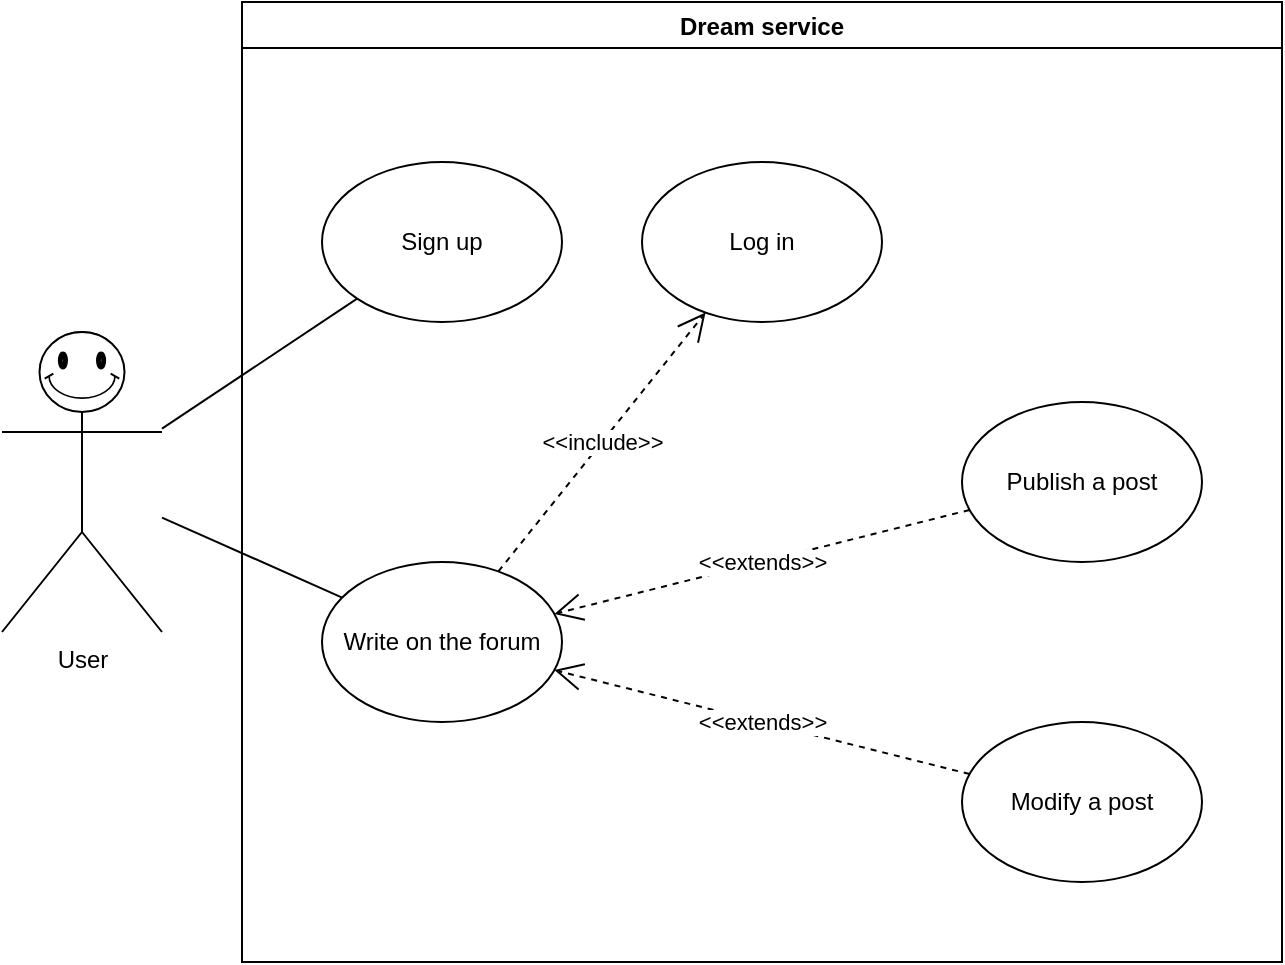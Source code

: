<mxfile version="15.8.4" type="device" pages="4"><diagram id="XfYy83Z87ntZW18wI58Q" name="User"><mxGraphModel dx="1662" dy="865" grid="1" gridSize="10" guides="1" tooltips="1" connect="1" arrows="1" fold="1" page="1" pageScale="1" pageWidth="827" pageHeight="1169" math="0" shadow="0"><root><mxCell id="0"/><mxCell id="1" parent="0"/><mxCell id="xO6xsQKZgC9jTwOUbPj6-1" value="User&lt;br&gt;" style="shape=umlActor;verticalLabelPosition=bottom;verticalAlign=top;html=1;outlineConnect=0;" parent="1" vertex="1"><mxGeometry x="80" y="285" width="80" height="150" as="geometry"/></mxCell><mxCell id="xO6xsQKZgC9jTwOUbPj6-6" value="Dream service" style="swimlane;" parent="1" vertex="1"><mxGeometry x="200" y="120" width="520" height="480" as="geometry"/></mxCell><mxCell id="xO6xsQKZgC9jTwOUbPj6-9" value="Sign up" style="ellipse;whiteSpace=wrap;html=1;" parent="xO6xsQKZgC9jTwOUbPj6-6" vertex="1"><mxGeometry x="40" y="80" width="120" height="80" as="geometry"/></mxCell><mxCell id="xO6xsQKZgC9jTwOUbPj6-14" value="Publish a post" style="ellipse;whiteSpace=wrap;html=1;" parent="xO6xsQKZgC9jTwOUbPj6-6" vertex="1"><mxGeometry x="360" y="200" width="120" height="80" as="geometry"/></mxCell><mxCell id="xO6xsQKZgC9jTwOUbPj6-15" value="Modify a post" style="ellipse;whiteSpace=wrap;html=1;" parent="xO6xsQKZgC9jTwOUbPj6-6" vertex="1"><mxGeometry x="360" y="360" width="120" height="80" as="geometry"/></mxCell><mxCell id="xO6xsQKZgC9jTwOUbPj6-18" value="Log in" style="ellipse;whiteSpace=wrap;html=1;" parent="xO6xsQKZgC9jTwOUbPj6-6" vertex="1"><mxGeometry x="200" y="80" width="120" height="80" as="geometry"/></mxCell><mxCell id="xO6xsQKZgC9jTwOUbPj6-20" value="&amp;lt;&amp;lt;include&amp;gt;&amp;gt;" style="endArrow=open;endSize=12;dashed=1;html=1;rounded=0;" parent="xO6xsQKZgC9jTwOUbPj6-6" source="HOSujjdtoM3zyyCcUg2x-1" target="xO6xsQKZgC9jTwOUbPj6-18" edge="1"><mxGeometry width="160" relative="1" as="geometry"><mxPoint x="280" y="240" as="sourcePoint"/><mxPoint x="440" y="240" as="targetPoint"/></mxGeometry></mxCell><mxCell id="HOSujjdtoM3zyyCcUg2x-1" value="Write on the forum" style="ellipse;whiteSpace=wrap;html=1;" parent="xO6xsQKZgC9jTwOUbPj6-6" vertex="1"><mxGeometry x="40" y="280" width="120" height="80" as="geometry"/></mxCell><mxCell id="HOSujjdtoM3zyyCcUg2x-5" value="&amp;lt;&amp;lt;extends&amp;gt;&amp;gt;" style="endArrow=open;endSize=12;dashed=1;html=1;rounded=0;" parent="xO6xsQKZgC9jTwOUbPj6-6" source="xO6xsQKZgC9jTwOUbPj6-14" target="HOSujjdtoM3zyyCcUg2x-1" edge="1"><mxGeometry width="160" relative="1" as="geometry"><mxPoint x="240" y="260" as="sourcePoint"/><mxPoint x="400" y="260" as="targetPoint"/></mxGeometry></mxCell><mxCell id="HOSujjdtoM3zyyCcUg2x-8" value="&amp;lt;&amp;lt;extends&amp;gt;&amp;gt;" style="endArrow=open;endSize=12;dashed=1;html=1;rounded=0;" parent="xO6xsQKZgC9jTwOUbPj6-6" source="xO6xsQKZgC9jTwOUbPj6-15" target="HOSujjdtoM3zyyCcUg2x-1" edge="1"><mxGeometry width="160" relative="1" as="geometry"><mxPoint x="258.512" y="270.537" as="sourcePoint"/><mxPoint x="161.45" y="309.42" as="targetPoint"/></mxGeometry></mxCell><mxCell id="xO6xsQKZgC9jTwOUbPj6-11" value="" style="verticalLabelPosition=bottom;verticalAlign=top;html=1;shape=mxgraph.basic.smiley" parent="1" vertex="1"><mxGeometry x="98.75" y="285" width="42.5" height="40" as="geometry"/></mxCell><mxCell id="xO6xsQKZgC9jTwOUbPj6-13" value="" style="endArrow=none;html=1;rounded=0;" parent="1" source="xO6xsQKZgC9jTwOUbPj6-1" target="xO6xsQKZgC9jTwOUbPj6-9" edge="1"><mxGeometry width="50" height="50" relative="1" as="geometry"><mxPoint x="90" y="260" as="sourcePoint"/><mxPoint x="550" y="320" as="targetPoint"/></mxGeometry></mxCell><mxCell id="HOSujjdtoM3zyyCcUg2x-2" value="" style="endArrow=none;html=1;rounded=0;" parent="1" source="xO6xsQKZgC9jTwOUbPj6-1" target="HOSujjdtoM3zyyCcUg2x-1" edge="1"><mxGeometry width="50" height="50" relative="1" as="geometry"><mxPoint x="490" y="410" as="sourcePoint"/><mxPoint x="540" y="360" as="targetPoint"/></mxGeometry></mxCell></root></mxGraphModel></diagram><diagram id="1sKCUlIaXuaoSZuoyIfw" name="Policy Maker"><mxGraphModel dx="1662" dy="865" grid="1" gridSize="10" guides="1" tooltips="1" connect="1" arrows="1" fold="1" page="1" pageScale="1" pageWidth="827" pageHeight="1169" math="0" shadow="0"><root><mxCell id="E24AT7vsDZ3ZlfPWJbuK-0"/><mxCell id="E24AT7vsDZ3ZlfPWJbuK-1" parent="E24AT7vsDZ3ZlfPWJbuK-0"/><mxCell id="Q3bnPIPJ3GlP8lg3VeQc-13" value="Policy Maker" style="shape=umlActor;verticalLabelPosition=bottom;verticalAlign=top;html=1;outlineConnect=0;" parent="E24AT7vsDZ3ZlfPWJbuK-1" vertex="1"><mxGeometry x="80" y="285" width="80" height="150" as="geometry"/></mxCell><mxCell id="Q3bnPIPJ3GlP8lg3VeQc-14" value="Dream service" style="swimlane;" parent="E24AT7vsDZ3ZlfPWJbuK-1" vertex="1"><mxGeometry x="200" y="120" width="640" height="680" as="geometry"/></mxCell><mxCell id="Q3bnPIPJ3GlP8lg3VeQc-15" value="Sign up" style="ellipse;whiteSpace=wrap;html=1;" parent="Q3bnPIPJ3GlP8lg3VeQc-14" vertex="1"><mxGeometry x="40" y="80" width="120" height="80" as="geometry"/></mxCell><mxCell id="Q3bnPIPJ3GlP8lg3VeQc-16" value="Publish a post" style="ellipse;whiteSpace=wrap;html=1;" parent="Q3bnPIPJ3GlP8lg3VeQc-14" vertex="1"><mxGeometry x="440" y="80" width="120" height="80" as="geometry"/></mxCell><mxCell id="Q3bnPIPJ3GlP8lg3VeQc-17" value="Modify a post" style="ellipse;whiteSpace=wrap;html=1;" parent="Q3bnPIPJ3GlP8lg3VeQc-14" vertex="1"><mxGeometry x="440" y="200" width="120" height="80" as="geometry"/></mxCell><mxCell id="Q3bnPIPJ3GlP8lg3VeQc-18" value="Log in" style="ellipse;whiteSpace=wrap;html=1;" parent="Q3bnPIPJ3GlP8lg3VeQc-14" vertex="1"><mxGeometry x="240" y="360" width="120" height="80" as="geometry"/></mxCell><mxCell id="Q3bnPIPJ3GlP8lg3VeQc-19" value="&amp;lt;&amp;lt;include&amp;gt;&amp;gt;" style="endArrow=open;endSize=12;dashed=1;html=1;rounded=0;" parent="Q3bnPIPJ3GlP8lg3VeQc-14" source="Q3bnPIPJ3GlP8lg3VeQc-20" target="Q3bnPIPJ3GlP8lg3VeQc-18" edge="1"><mxGeometry width="160" relative="1" as="geometry"><mxPoint x="280" y="240" as="sourcePoint"/><mxPoint x="440" y="240" as="targetPoint"/></mxGeometry></mxCell><mxCell id="Q3bnPIPJ3GlP8lg3VeQc-20" value="Write on the forum" style="ellipse;whiteSpace=wrap;html=1;" parent="Q3bnPIPJ3GlP8lg3VeQc-14" vertex="1"><mxGeometry x="40" y="240" width="120" height="80" as="geometry"/></mxCell><mxCell id="Q3bnPIPJ3GlP8lg3VeQc-21" value="&amp;lt;&amp;lt;extends&amp;gt;&amp;gt;" style="endArrow=open;endSize=12;dashed=1;html=1;rounded=0;" parent="Q3bnPIPJ3GlP8lg3VeQc-14" source="Q3bnPIPJ3GlP8lg3VeQc-16" target="Q3bnPIPJ3GlP8lg3VeQc-20" edge="1"><mxGeometry width="160" relative="1" as="geometry"><mxPoint x="240" y="260" as="sourcePoint"/><mxPoint x="400" y="260" as="targetPoint"/></mxGeometry></mxCell><mxCell id="Q3bnPIPJ3GlP8lg3VeQc-22" value="&amp;lt;&amp;lt;extends&amp;gt;&amp;gt;" style="endArrow=open;endSize=12;dashed=1;html=1;rounded=0;" parent="Q3bnPIPJ3GlP8lg3VeQc-14" source="Q3bnPIPJ3GlP8lg3VeQc-17" target="Q3bnPIPJ3GlP8lg3VeQc-20" edge="1"><mxGeometry width="160" relative="1" as="geometry"><mxPoint x="258.512" y="270.537" as="sourcePoint"/><mxPoint x="161.45" y="309.42" as="targetPoint"/></mxGeometry></mxCell><mxCell id="Q3bnPIPJ3GlP8lg3VeQc-26" value="Manage data in the Moderator Area" style="ellipse;whiteSpace=wrap;html=1;" parent="Q3bnPIPJ3GlP8lg3VeQc-14" vertex="1"><mxGeometry x="40" y="480" width="120" height="80" as="geometry"/></mxCell><mxCell id="Q3bnPIPJ3GlP8lg3VeQc-27" value="&amp;lt;&amp;lt;include&amp;gt;&amp;gt;" style="endArrow=open;endSize=12;dashed=1;html=1;rounded=0;" parent="Q3bnPIPJ3GlP8lg3VeQc-14" source="Q3bnPIPJ3GlP8lg3VeQc-26" target="Q3bnPIPJ3GlP8lg3VeQc-18" edge="1"><mxGeometry width="160" relative="1" as="geometry"><mxPoint x="161.496" y="310.529" as="sourcePoint"/><mxPoint x="258.55" y="349.42" as="targetPoint"/></mxGeometry></mxCell><mxCell id="Q3bnPIPJ3GlP8lg3VeQc-28" value="Publish a discussion" style="ellipse;whiteSpace=wrap;html=1;" parent="Q3bnPIPJ3GlP8lg3VeQc-14" vertex="1"><mxGeometry x="440.66" y="320" width="120" height="80" as="geometry"/></mxCell><mxCell id="Q3bnPIPJ3GlP8lg3VeQc-29" value="&amp;lt;&amp;lt;extends&amp;gt;&amp;gt;" style="endArrow=open;endSize=12;dashed=1;html=1;rounded=0;" parent="Q3bnPIPJ3GlP8lg3VeQc-14" source="Q3bnPIPJ3GlP8lg3VeQc-28" target="Q3bnPIPJ3GlP8lg3VeQc-20" edge="1"><mxGeometry width="160" relative="1" as="geometry"><mxPoint x="59.172" y="270.537" as="sourcePoint"/><mxPoint x="159.996" y="394.066" as="targetPoint"/></mxGeometry></mxCell><mxCell id="Q3bnPIPJ3GlP8lg3VeQc-30" value="Approve post in the pending list" style="ellipse;whiteSpace=wrap;html=1;" parent="Q3bnPIPJ3GlP8lg3VeQc-14" vertex="1"><mxGeometry x="441" y="440" width="120" height="80" as="geometry"/></mxCell><mxCell id="Q3bnPIPJ3GlP8lg3VeQc-31" value="Decline post in the pending list" style="ellipse;whiteSpace=wrap;html=1;" parent="Q3bnPIPJ3GlP8lg3VeQc-14" vertex="1"><mxGeometry x="440" y="560" width="120" height="80" as="geometry"/></mxCell><mxCell id="Q3bnPIPJ3GlP8lg3VeQc-32" value="&amp;lt;&amp;lt;extends&amp;gt;&amp;gt;" style="endArrow=open;endSize=12;dashed=1;html=1;rounded=0;" parent="Q3bnPIPJ3GlP8lg3VeQc-14" source="Q3bnPIPJ3GlP8lg3VeQc-30" target="Q3bnPIPJ3GlP8lg3VeQc-26" edge="1"><mxGeometry width="160" relative="1" as="geometry"><mxPoint x="453.149" y="358.598" as="sourcePoint"/><mxPoint x="167.47" y="301.494" as="targetPoint"/></mxGeometry></mxCell><mxCell id="Q3bnPIPJ3GlP8lg3VeQc-33" value="&amp;lt;&amp;lt;extends&amp;gt;&amp;gt;" style="endArrow=open;endSize=12;dashed=1;html=1;rounded=0;" parent="Q3bnPIPJ3GlP8lg3VeQc-14" source="Q3bnPIPJ3GlP8lg3VeQc-31" target="Q3bnPIPJ3GlP8lg3VeQc-26" edge="1"><mxGeometry width="160" relative="1" as="geometry"><mxPoint x="463.149" y="368.598" as="sourcePoint"/><mxPoint x="177.47" y="311.494" as="targetPoint"/></mxGeometry></mxCell><mxCell id="Q3bnPIPJ3GlP8lg3VeQc-23" value="" style="verticalLabelPosition=bottom;verticalAlign=top;html=1;shape=mxgraph.basic.smiley" parent="E24AT7vsDZ3ZlfPWJbuK-1" vertex="1"><mxGeometry x="98.75" y="285" width="42.5" height="40" as="geometry"/></mxCell><mxCell id="Q3bnPIPJ3GlP8lg3VeQc-24" value="" style="endArrow=none;html=1;rounded=0;" parent="E24AT7vsDZ3ZlfPWJbuK-1" source="Q3bnPIPJ3GlP8lg3VeQc-13" target="Q3bnPIPJ3GlP8lg3VeQc-15" edge="1"><mxGeometry width="50" height="50" relative="1" as="geometry"><mxPoint x="90" y="260" as="sourcePoint"/><mxPoint x="550" y="320" as="targetPoint"/></mxGeometry></mxCell><mxCell id="Q3bnPIPJ3GlP8lg3VeQc-25" value="" style="endArrow=none;html=1;rounded=0;" parent="E24AT7vsDZ3ZlfPWJbuK-1" source="Q3bnPIPJ3GlP8lg3VeQc-13" target="Q3bnPIPJ3GlP8lg3VeQc-20" edge="1"><mxGeometry width="50" height="50" relative="1" as="geometry"><mxPoint x="490" y="410" as="sourcePoint"/><mxPoint x="540" y="360" as="targetPoint"/></mxGeometry></mxCell></root></mxGraphModel></diagram><diagram id="UrBN3-fB0KAZgvTcz0sp" name="Administrator"><mxGraphModel dx="1662" dy="865" grid="1" gridSize="10" guides="1" tooltips="1" connect="1" arrows="1" fold="1" page="1" pageScale="1" pageWidth="827" pageHeight="1169" math="0" shadow="0"><root><mxCell id="wZBJJMwPJMKbLDoZ2T_V-0"/><mxCell id="wZBJJMwPJMKbLDoZ2T_V-1" parent="wZBJJMwPJMKbLDoZ2T_V-0"/><mxCell id="6D6e3D54UttnJ3uWi18T-0" value="Administrator" style="shape=umlActor;verticalLabelPosition=bottom;verticalAlign=top;html=1;outlineConnect=0;" parent="wZBJJMwPJMKbLDoZ2T_V-1" vertex="1"><mxGeometry x="80" y="285" width="80" height="150" as="geometry"/></mxCell><mxCell id="6D6e3D54UttnJ3uWi18T-1" value="Dream service" style="swimlane;" parent="wZBJJMwPJMKbLDoZ2T_V-1" vertex="1"><mxGeometry x="200" y="120" width="520" height="480" as="geometry"/></mxCell><mxCell id="6D6e3D54UttnJ3uWi18T-3" value="Add a new data source" style="ellipse;whiteSpace=wrap;html=1;" parent="6D6e3D54UttnJ3uWi18T-1" vertex="1"><mxGeometry x="360" y="200" width="120" height="80" as="geometry"/></mxCell><mxCell id="6D6e3D54UttnJ3uWi18T-4" value="Remove a data source" style="ellipse;whiteSpace=wrap;html=1;" parent="6D6e3D54UttnJ3uWi18T-1" vertex="1"><mxGeometry x="360" y="320" width="120" height="80" as="geometry"/></mxCell><mxCell id="6D6e3D54UttnJ3uWi18T-5" value="Log in" style="ellipse;whiteSpace=wrap;html=1;" parent="6D6e3D54UttnJ3uWi18T-1" vertex="1"><mxGeometry x="200" y="80" width="120" height="80" as="geometry"/></mxCell><mxCell id="6D6e3D54UttnJ3uWi18T-6" value="&amp;lt;&amp;lt;include&amp;gt;&amp;gt;" style="endArrow=open;endSize=12;dashed=1;html=1;rounded=0;" parent="6D6e3D54UttnJ3uWi18T-1" source="6D6e3D54UttnJ3uWi18T-7" target="6D6e3D54UttnJ3uWi18T-5" edge="1"><mxGeometry width="160" relative="1" as="geometry"><mxPoint x="280" y="200" as="sourcePoint"/><mxPoint x="440" y="200" as="targetPoint"/></mxGeometry></mxCell><mxCell id="6D6e3D54UttnJ3uWi18T-7" value="Manage Data Sources" style="ellipse;whiteSpace=wrap;html=1;" parent="6D6e3D54UttnJ3uWi18T-1" vertex="1"><mxGeometry x="40" y="200" width="120" height="80" as="geometry"/></mxCell><mxCell id="6D6e3D54UttnJ3uWi18T-8" value="&amp;lt;&amp;lt;extends&amp;gt;&amp;gt;" style="endArrow=open;endSize=12;dashed=1;html=1;rounded=0;" parent="6D6e3D54UttnJ3uWi18T-1" source="6D6e3D54UttnJ3uWi18T-3" target="6D6e3D54UttnJ3uWi18T-7" edge="1"><mxGeometry width="160" relative="1" as="geometry"><mxPoint x="240" y="220" as="sourcePoint"/><mxPoint x="400" y="220" as="targetPoint"/></mxGeometry></mxCell><mxCell id="6D6e3D54UttnJ3uWi18T-9" value="&amp;lt;&amp;lt;extends&amp;gt;&amp;gt;" style="endArrow=open;endSize=12;dashed=1;html=1;rounded=0;" parent="6D6e3D54UttnJ3uWi18T-1" source="6D6e3D54UttnJ3uWi18T-4" target="6D6e3D54UttnJ3uWi18T-7" edge="1"><mxGeometry width="160" relative="1" as="geometry"><mxPoint x="258.512" y="230.537" as="sourcePoint"/><mxPoint x="161.45" y="269.42" as="targetPoint"/></mxGeometry></mxCell><mxCell id="6D6e3D54UttnJ3uWi18T-10" value="" style="verticalLabelPosition=bottom;verticalAlign=top;html=1;shape=mxgraph.basic.smiley" parent="wZBJJMwPJMKbLDoZ2T_V-1" vertex="1"><mxGeometry x="98.75" y="285" width="42.5" height="40" as="geometry"/></mxCell><mxCell id="6D6e3D54UttnJ3uWi18T-12" value="" style="endArrow=none;html=1;rounded=0;" parent="wZBJJMwPJMKbLDoZ2T_V-1" source="6D6e3D54UttnJ3uWi18T-0" target="6D6e3D54UttnJ3uWi18T-7" edge="1"><mxGeometry width="50" height="50" relative="1" as="geometry"><mxPoint x="490" y="410" as="sourcePoint"/><mxPoint x="540" y="360" as="targetPoint"/></mxGeometry></mxCell></root></mxGraphModel></diagram><diagram id="pYuuvONdlbCJ_kU96ClP" name="Visitor"><mxGraphModel dx="1278" dy="641" grid="1" gridSize="10" guides="1" tooltips="1" connect="1" arrows="1" fold="1" page="1" pageScale="1" pageWidth="827" pageHeight="1169" math="0" shadow="0"><root><mxCell id="tc7jjCGDXOTLsgYjApwu-0"/><mxCell id="tc7jjCGDXOTLsgYjApwu-1" parent="tc7jjCGDXOTLsgYjApwu-0"/><mxCell id="8xOTz6hj9CU4Up6EmQuS-0" value="Visitor" style="shape=umlActor;verticalLabelPosition=bottom;verticalAlign=top;html=1;outlineConnect=0;" parent="tc7jjCGDXOTLsgYjApwu-1" vertex="1"><mxGeometry x="80" y="245" width="80" height="150" as="geometry"/></mxCell><mxCell id="8xOTz6hj9CU4Up6EmQuS-1" value="Dream service" style="swimlane;" parent="tc7jjCGDXOTLsgYjApwu-1" vertex="1"><mxGeometry x="200" y="120" width="440" height="400" as="geometry"/></mxCell><mxCell id="8xOTz6hj9CU4Up6EmQuS-3" value="Filter the data" style="ellipse;whiteSpace=wrap;html=1;" parent="8xOTz6hj9CU4Up6EmQuS-1" vertex="1"><mxGeometry x="280" y="80" width="120" height="80" as="geometry"/></mxCell><mxCell id="8xOTz6hj9CU4Up6EmQuS-4" value="Download the data" style="ellipse;whiteSpace=wrap;html=1;" parent="8xOTz6hj9CU4Up6EmQuS-1" vertex="1"><mxGeometry x="280" y="240" width="120" height="80" as="geometry"/></mxCell><mxCell id="8xOTz6hj9CU4Up6EmQuS-7" value="Access the data" style="ellipse;whiteSpace=wrap;html=1;" parent="8xOTz6hj9CU4Up6EmQuS-1" vertex="1"><mxGeometry x="40" y="160" width="120" height="80" as="geometry"/></mxCell><mxCell id="8xOTz6hj9CU4Up6EmQuS-8" value="&amp;lt;&amp;lt;extends&amp;gt;&amp;gt;" style="endArrow=open;endSize=12;dashed=1;html=1;rounded=0;" parent="8xOTz6hj9CU4Up6EmQuS-1" source="8xOTz6hj9CU4Up6EmQuS-3" target="8xOTz6hj9CU4Up6EmQuS-7" edge="1"><mxGeometry width="160" relative="1" as="geometry"><mxPoint x="240" y="180" as="sourcePoint"/><mxPoint x="400" y="180" as="targetPoint"/></mxGeometry></mxCell><mxCell id="8xOTz6hj9CU4Up6EmQuS-9" value="&amp;lt;&amp;lt;extends&amp;gt;&amp;gt;" style="endArrow=open;endSize=12;dashed=1;html=1;rounded=0;" parent="8xOTz6hj9CU4Up6EmQuS-1" source="8xOTz6hj9CU4Up6EmQuS-4" target="8xOTz6hj9CU4Up6EmQuS-7" edge="1"><mxGeometry width="160" relative="1" as="geometry"><mxPoint x="258.512" y="190.537" as="sourcePoint"/><mxPoint x="161.45" y="229.42" as="targetPoint"/></mxGeometry></mxCell><mxCell id="8xOTz6hj9CU4Up6EmQuS-10" value="" style="verticalLabelPosition=bottom;verticalAlign=top;html=1;shape=mxgraph.basic.smiley" parent="tc7jjCGDXOTLsgYjApwu-1" vertex="1"><mxGeometry x="98.75" y="245" width="42.5" height="40" as="geometry"/></mxCell><mxCell id="8xOTz6hj9CU4Up6EmQuS-12" value="" style="endArrow=none;html=1;rounded=0;" parent="tc7jjCGDXOTLsgYjApwu-1" source="8xOTz6hj9CU4Up6EmQuS-0" target="8xOTz6hj9CU4Up6EmQuS-7" edge="1"><mxGeometry width="50" height="50" relative="1" as="geometry"><mxPoint x="490" y="370" as="sourcePoint"/><mxPoint x="540" y="320" as="targetPoint"/></mxGeometry></mxCell></root></mxGraphModel></diagram></mxfile>
